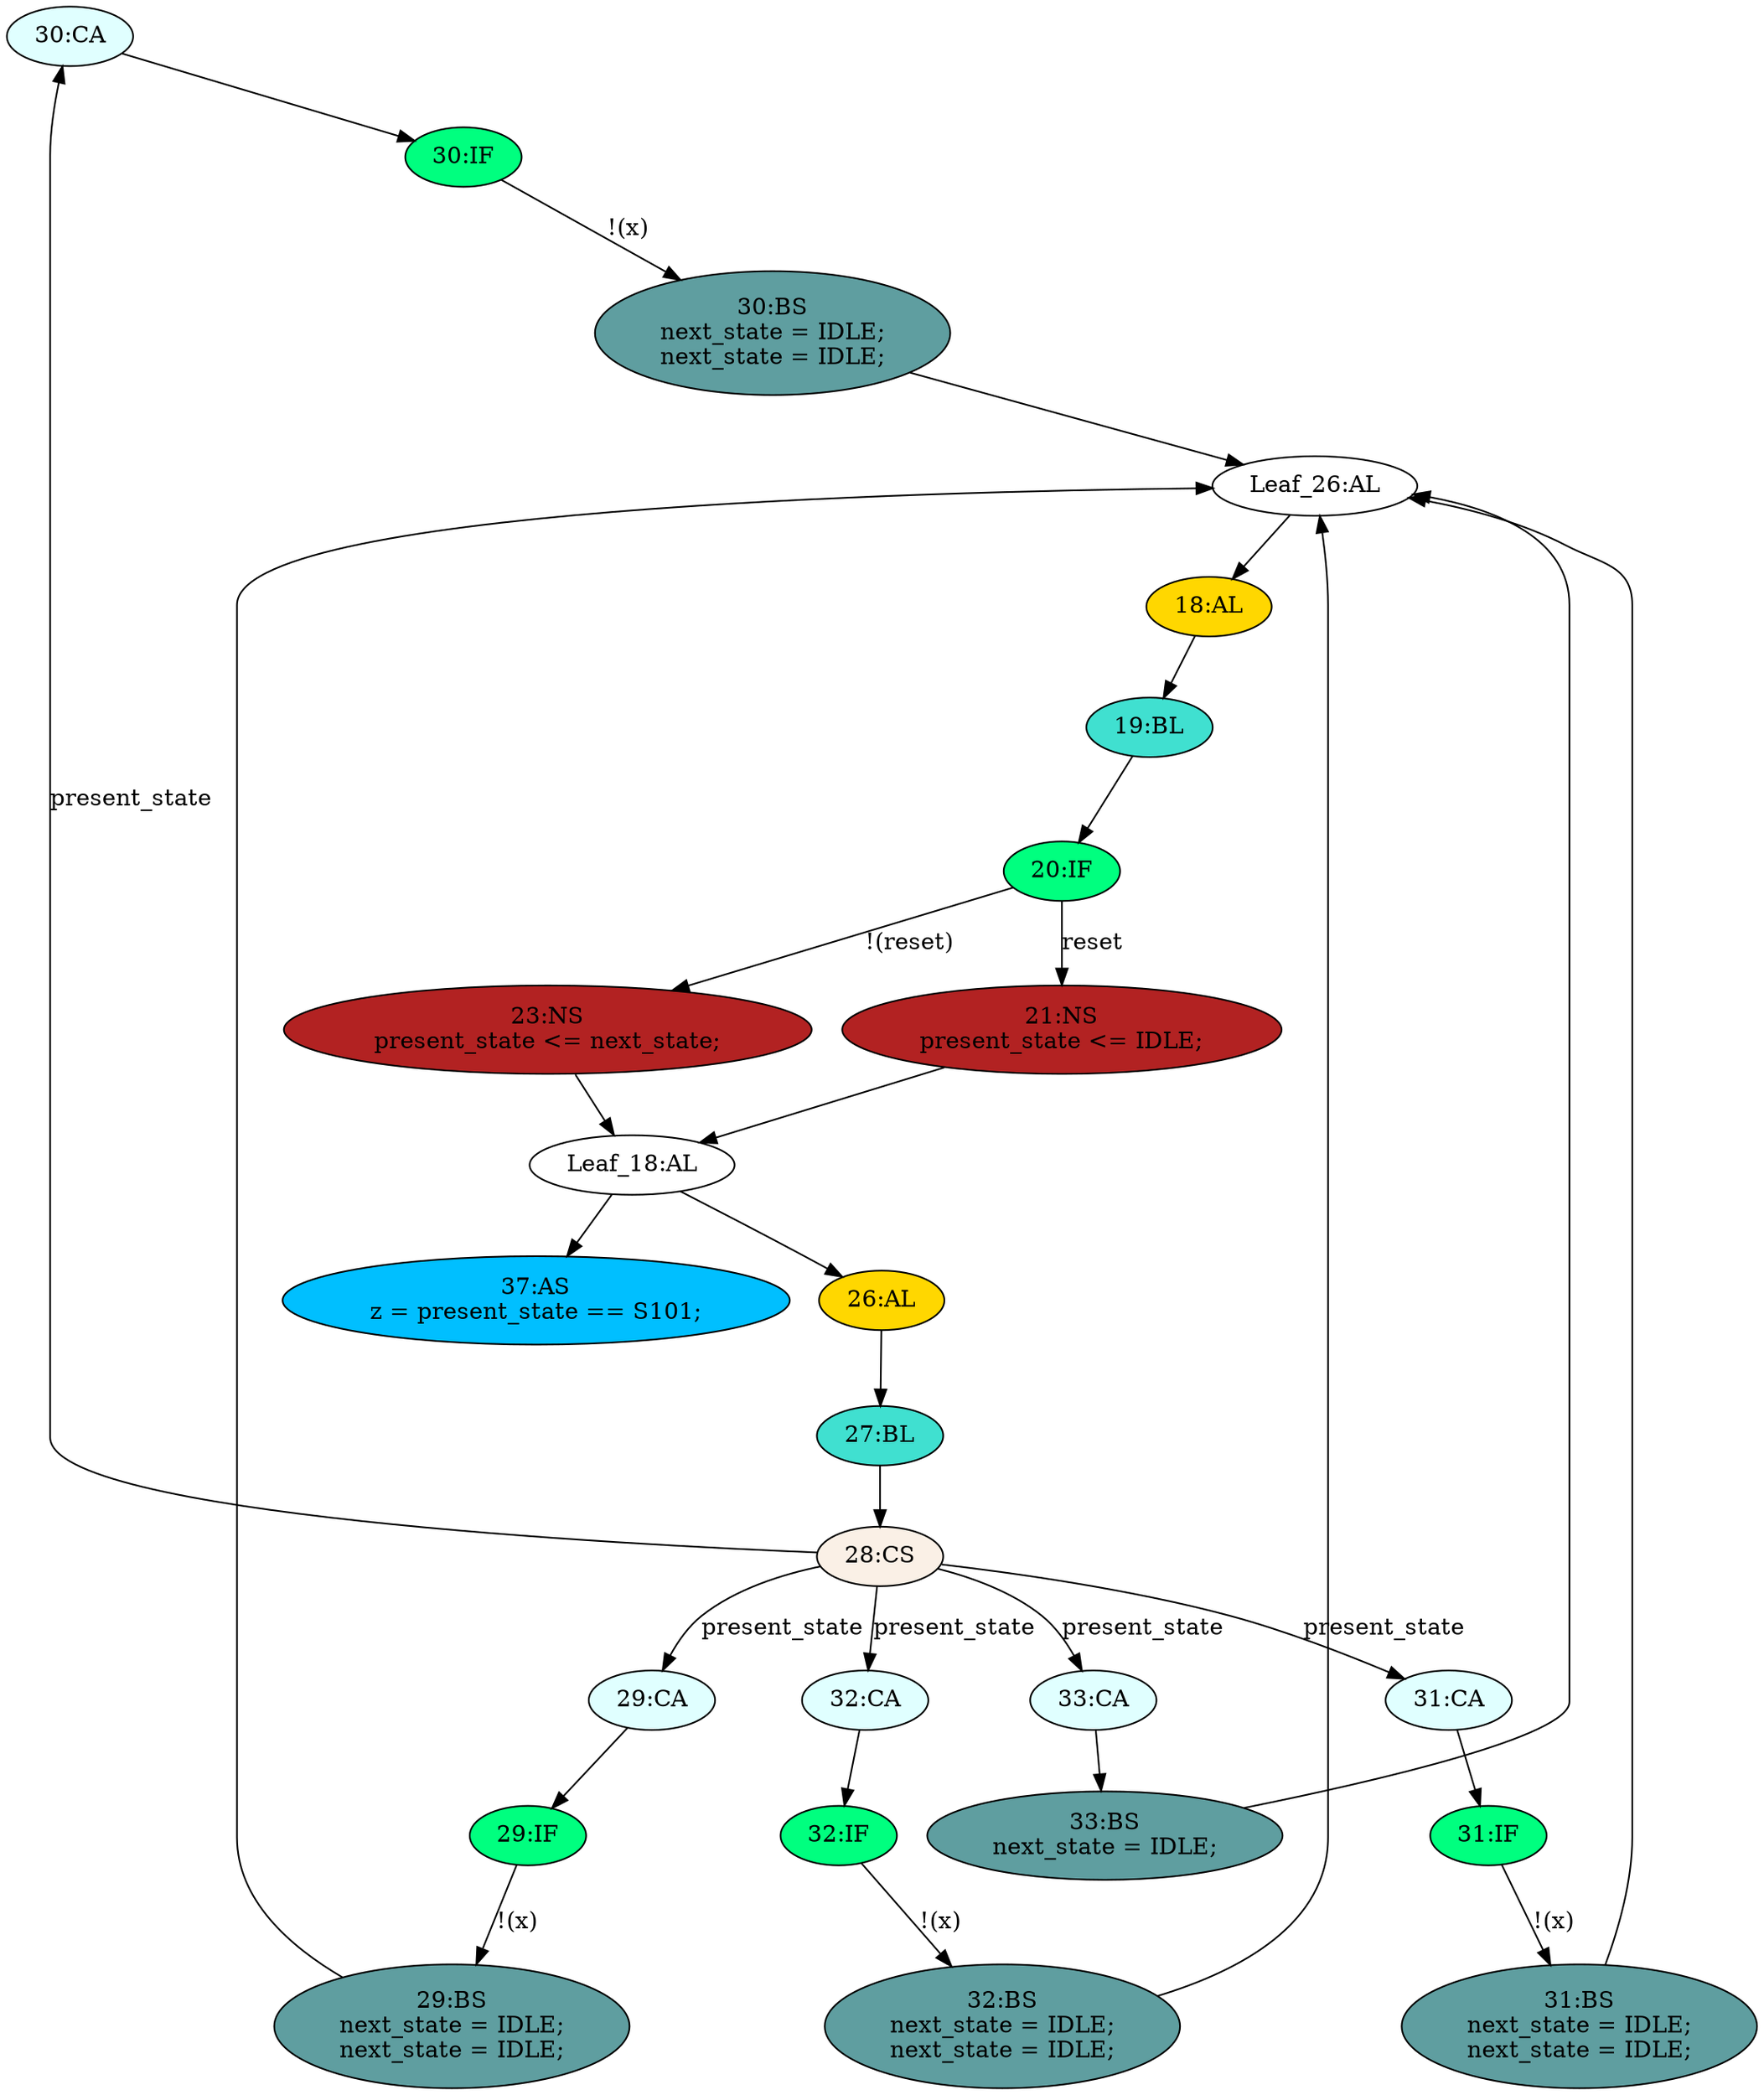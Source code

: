strict digraph "compose( ,  )" {
	node [label="\N"];
	"30:CA"	[ast="<pyverilog.vparser.ast.Case object at 0x7efd636c5d10>",
		fillcolor=lightcyan,
		label="30:CA",
		statements="[]",
		style=filled,
		typ=Case];
	"30:IF"	[ast="<pyverilog.vparser.ast.IfStatement object at 0x7efd60de8ad0>",
		fillcolor=springgreen,
		label="30:IF",
		statements="[]",
		style=filled,
		typ=IfStatement];
	"30:CA" -> "30:IF"	[cond="[]",
		lineno=None];
	"23:NS"	[ast="<pyverilog.vparser.ast.NonblockingSubstitution object at 0x7efd5f572050>",
		fillcolor=firebrick,
		label="23:NS
present_state <= next_state;",
		statements="[<pyverilog.vparser.ast.NonblockingSubstitution object at 0x7efd5f572050>]",
		style=filled,
		typ=NonblockingSubstitution];
	"Leaf_18:AL"	[def_var="['present_state']",
		label="Leaf_18:AL"];
	"23:NS" -> "Leaf_18:AL"	[cond="[]",
		lineno=None];
	"29:IF"	[ast="<pyverilog.vparser.ast.IfStatement object at 0x7efd60d7f450>",
		fillcolor=springgreen,
		label="29:IF",
		statements="[]",
		style=filled,
		typ=IfStatement];
	"29:BS"	[ast="<pyverilog.vparser.ast.BlockingSubstitution object at 0x7efd5f5ea1d0>",
		fillcolor=cadetblue,
		label="29:BS
next_state = IDLE;
next_state = IDLE;",
		statements="[<pyverilog.vparser.ast.BlockingSubstitution object at 0x7efd5f5ea1d0>, <pyverilog.vparser.ast.BlockingSubstitution object at 0x7efd5f5ea1d0>]",
		style=filled,
		typ=BlockingSubstitution];
	"29:IF" -> "29:BS"	[cond="['x']",
		label="!(x)",
		lineno=29];
	"32:BS"	[ast="<pyverilog.vparser.ast.BlockingSubstitution object at 0x7efd5f1d8550>",
		fillcolor=cadetblue,
		label="32:BS
next_state = IDLE;
next_state = IDLE;",
		statements="[<pyverilog.vparser.ast.BlockingSubstitution object at 0x7efd5f1d8550>, <pyverilog.vparser.ast.BlockingSubstitution object at 0x7efd5f1d8550>]",
		style=filled,
		typ=BlockingSubstitution];
	"Leaf_26:AL"	[def_var="['next_state']",
		label="Leaf_26:AL"];
	"32:BS" -> "Leaf_26:AL"	[cond="[]",
		lineno=None];
	"31:BS"	[ast="<pyverilog.vparser.ast.BlockingSubstitution object at 0x7efd5f1d8890>",
		fillcolor=cadetblue,
		label="31:BS
next_state = IDLE;
next_state = IDLE;",
		statements="[<pyverilog.vparser.ast.BlockingSubstitution object at 0x7efd5f1d8890>, <pyverilog.vparser.ast.BlockingSubstitution object at 0x7efd5f1d8890>]",
		style=filled,
		typ=BlockingSubstitution];
	"31:BS" -> "Leaf_26:AL"	[cond="[]",
		lineno=None];
	"30:BS"	[ast="<pyverilog.vparser.ast.BlockingSubstitution object at 0x7efd5f1d8c90>",
		fillcolor=cadetblue,
		label="30:BS
next_state = IDLE;
next_state = IDLE;",
		statements="[<pyverilog.vparser.ast.BlockingSubstitution object at 0x7efd5f1d8c90>, <pyverilog.vparser.ast.BlockingSubstitution object at 0x7efd5f1d8c90>]",
		style=filled,
		typ=BlockingSubstitution];
	"30:IF" -> "30:BS"	[cond="['x']",
		label="!(x)",
		lineno=30];
	"19:BL"	[ast="<pyverilog.vparser.ast.Block object at 0x7efd5f564ed0>",
		fillcolor=turquoise,
		label="19:BL",
		statements="[]",
		style=filled,
		typ=Block];
	"20:IF"	[ast="<pyverilog.vparser.ast.IfStatement object at 0x7efd5f572450>",
		fillcolor=springgreen,
		label="20:IF",
		statements="[]",
		style=filled,
		typ=IfStatement];
	"19:BL" -> "20:IF"	[cond="[]",
		lineno=None];
	"37:AS"	[ast="<pyverilog.vparser.ast.Assign object at 0x7efd5f1d82d0>",
		def_var="['z']",
		fillcolor=deepskyblue,
		label="37:AS
z = present_state == S101;",
		statements="[]",
		style=filled,
		typ=Assign,
		use_var="['present_state']"];
	"Leaf_18:AL" -> "37:AS";
	"26:AL"	[ast="<pyverilog.vparser.ast.Always object at 0x7efd5f567750>",
		clk_sens=False,
		fillcolor=gold,
		label="26:AL",
		sens="['present_state', 'x']",
		statements="[]",
		style=filled,
		typ=Always,
		use_var="['x', 'present_state']"];
	"Leaf_18:AL" -> "26:AL";
	"20:IF" -> "23:NS"	[cond="['reset']",
		label="!(reset)",
		lineno=20];
	"21:NS"	[ast="<pyverilog.vparser.ast.NonblockingSubstitution object at 0x7efd5f50e4d0>",
		fillcolor=firebrick,
		label="21:NS
present_state <= IDLE;",
		statements="[<pyverilog.vparser.ast.NonblockingSubstitution object at 0x7efd5f50e4d0>]",
		style=filled,
		typ=NonblockingSubstitution];
	"20:IF" -> "21:NS"	[cond="['reset']",
		label=reset,
		lineno=20];
	"33:BS"	[ast="<pyverilog.vparser.ast.BlockingSubstitution object at 0x7efd5f1d8750>",
		fillcolor=cadetblue,
		label="33:BS
next_state = IDLE;",
		statements="[<pyverilog.vparser.ast.BlockingSubstitution object at 0x7efd5f1d8750>]",
		style=filled,
		typ=BlockingSubstitution];
	"33:BS" -> "Leaf_26:AL"	[cond="[]",
		lineno=None];
	"31:CA"	[ast="<pyverilog.vparser.ast.Case object at 0x7efd5f586550>",
		fillcolor=lightcyan,
		label="31:CA",
		statements="[]",
		style=filled,
		typ=Case];
	"31:IF"	[ast="<pyverilog.vparser.ast.IfStatement object at 0x7efd5f1d8a50>",
		fillcolor=springgreen,
		label="31:IF",
		statements="[]",
		style=filled,
		typ=IfStatement];
	"31:CA" -> "31:IF"	[cond="[]",
		lineno=None];
	"32:CA"	[ast="<pyverilog.vparser.ast.Case object at 0x7efd5f1d8cd0>",
		fillcolor=lightcyan,
		label="32:CA",
		statements="[]",
		style=filled,
		typ=Case];
	"32:IF"	[ast="<pyverilog.vparser.ast.IfStatement object at 0x7efd5f1d8a90>",
		fillcolor=springgreen,
		label="32:IF",
		statements="[]",
		style=filled,
		typ=IfStatement];
	"32:CA" -> "32:IF"	[cond="[]",
		lineno=None];
	"29:BS" -> "Leaf_26:AL"	[cond="[]",
		lineno=None];
	"30:BS" -> "Leaf_26:AL"	[cond="[]",
		lineno=None];
	"18:AL"	[ast="<pyverilog.vparser.ast.Always object at 0x7efd5f564890>",
		clk_sens=True,
		fillcolor=gold,
		label="18:AL",
		sens="['clk', 'reset']",
		statements="[]",
		style=filled,
		typ=Always,
		use_var="['reset', 'next_state']"];
	"18:AL" -> "19:BL"	[cond="[]",
		lineno=None];
	"27:BL"	[ast="<pyverilog.vparser.ast.Block object at 0x7efd5f567e90>",
		fillcolor=turquoise,
		label="27:BL",
		statements="[]",
		style=filled,
		typ=Block];
	"26:AL" -> "27:BL"	[cond="[]",
		lineno=None];
	"Leaf_26:AL" -> "18:AL";
	"33:CA"	[ast="<pyverilog.vparser.ast.Case object at 0x7efd5f1d8390>",
		fillcolor=lightcyan,
		label="33:CA",
		statements="[]",
		style=filled,
		typ=Case];
	"33:CA" -> "33:BS"	[cond="[]",
		lineno=None];
	"32:IF" -> "32:BS"	[cond="['x']",
		label="!(x)",
		lineno=32];
	"28:CS"	[ast="<pyverilog.vparser.ast.CaseStatement object at 0x7efd5f1d8790>",
		fillcolor=linen,
		label="28:CS",
		statements="[]",
		style=filled,
		typ=CaseStatement];
	"27:BL" -> "28:CS"	[cond="[]",
		lineno=None];
	"31:IF" -> "31:BS"	[cond="['x']",
		label="!(x)",
		lineno=31];
	"28:CS" -> "30:CA"	[cond="['present_state']",
		label=present_state,
		lineno=28];
	"28:CS" -> "31:CA"	[cond="['present_state']",
		label=present_state,
		lineno=28];
	"28:CS" -> "32:CA"	[cond="['present_state']",
		label=present_state,
		lineno=28];
	"28:CS" -> "33:CA"	[cond="['present_state']",
		label=present_state,
		lineno=28];
	"29:CA"	[ast="<pyverilog.vparser.ast.Case object at 0x7efd5f567650>",
		fillcolor=lightcyan,
		label="29:CA",
		statements="[]",
		style=filled,
		typ=Case];
	"28:CS" -> "29:CA"	[cond="['present_state']",
		label=present_state,
		lineno=28];
	"29:CA" -> "29:IF"	[cond="[]",
		lineno=None];
	"21:NS" -> "Leaf_18:AL"	[cond="[]",
		lineno=None];
}
